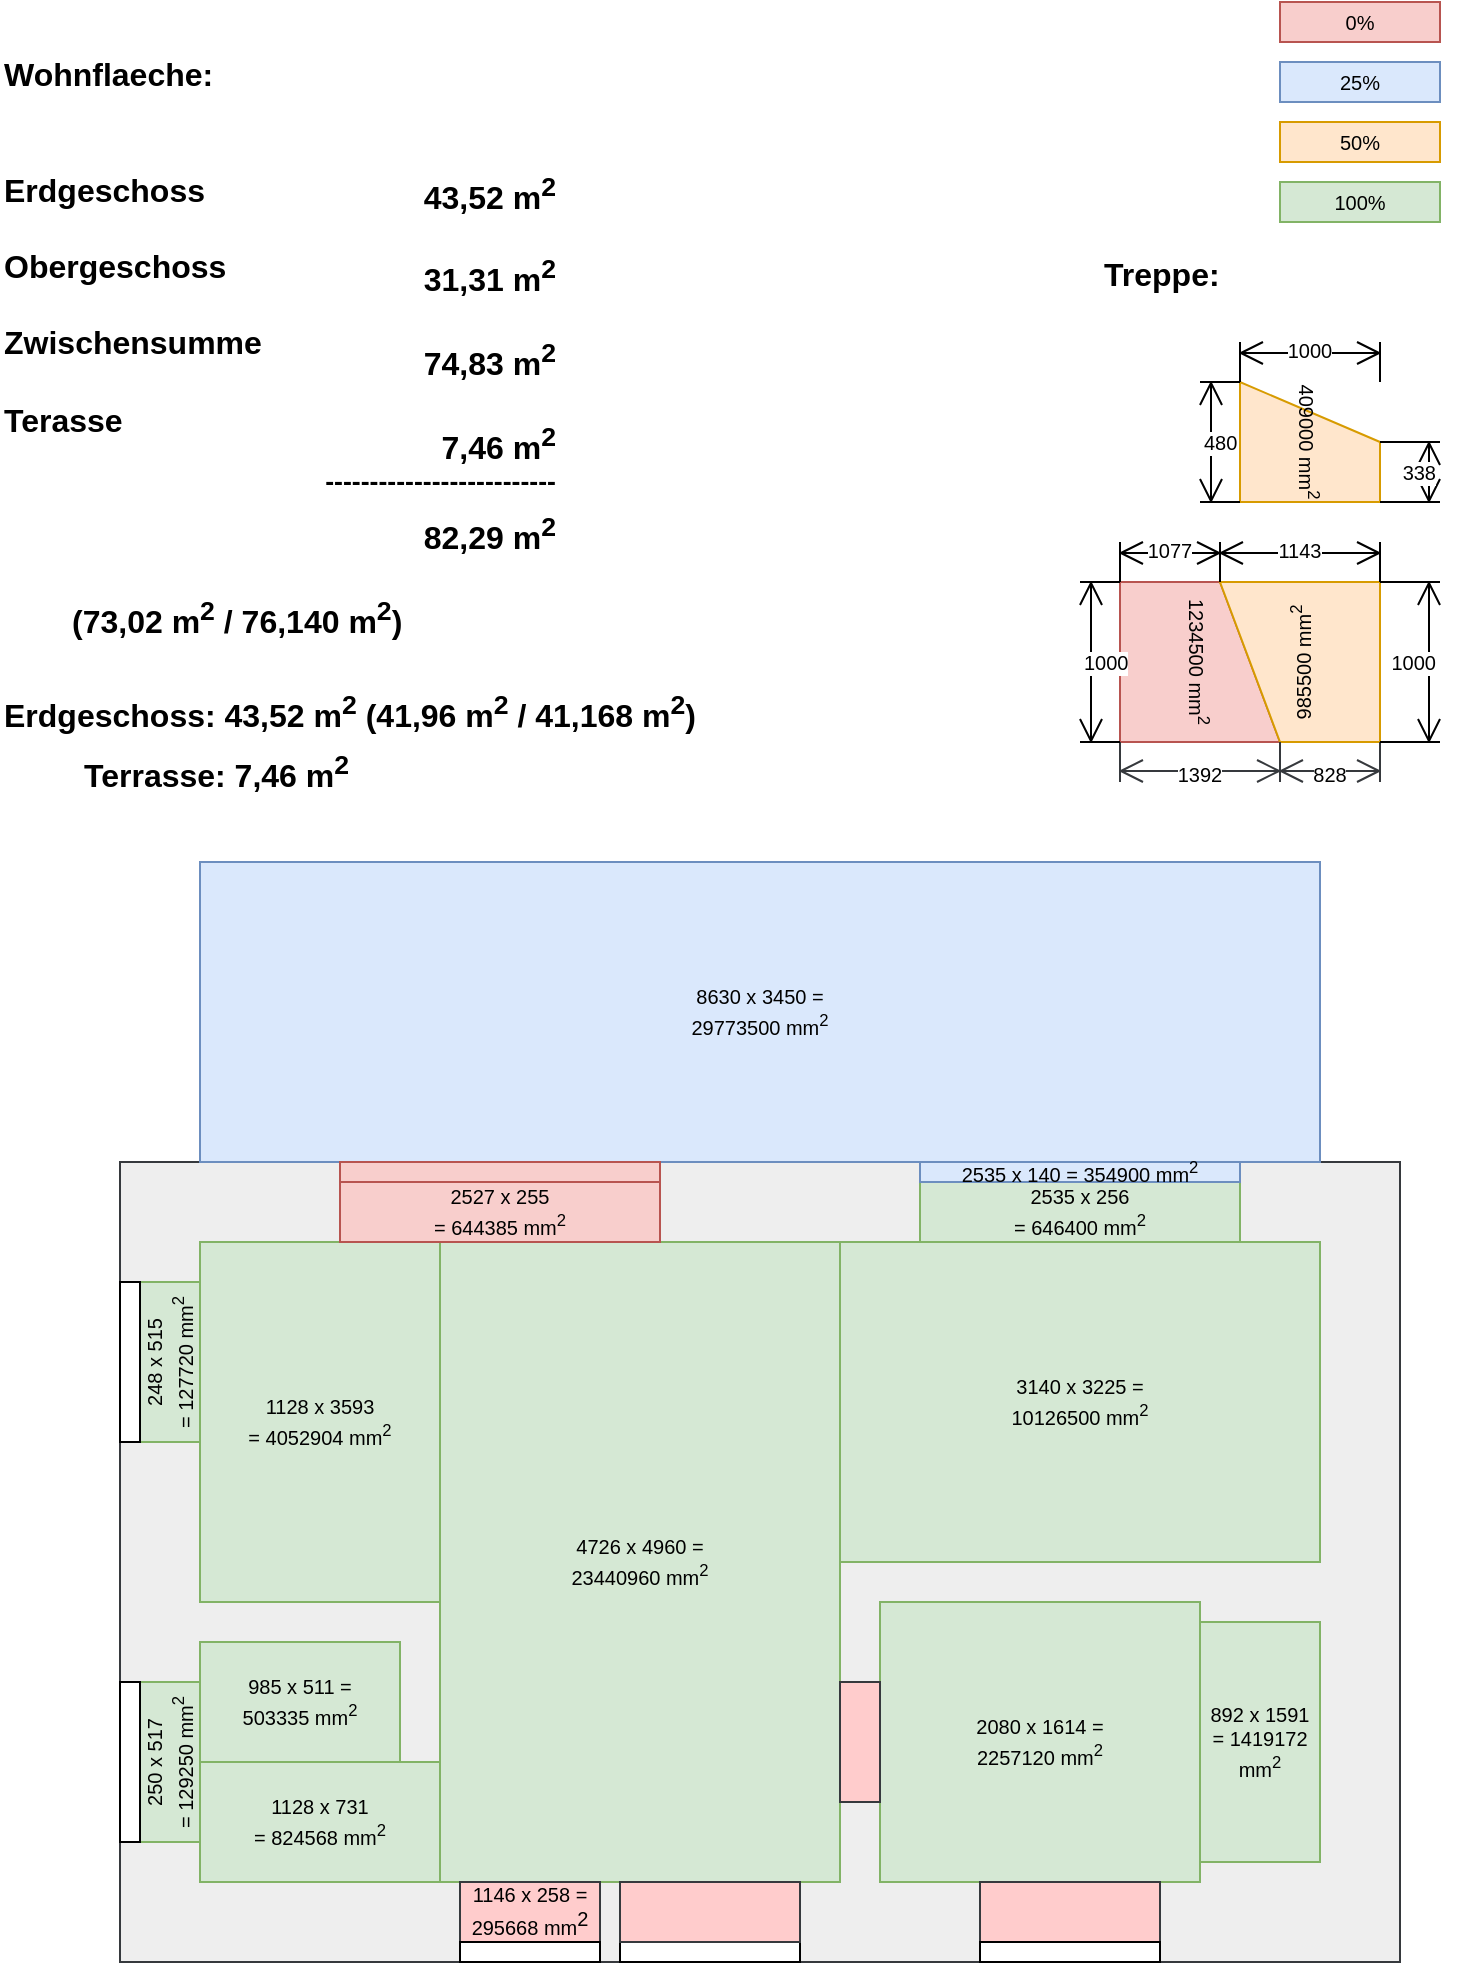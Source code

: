 <mxfile version="20.1.1" type="github" pages="2">
  <diagram id="GN6P7tGJ_L0M5nmcAcI-" name="Erdgeschoss">
    <mxGraphModel dx="981" dy="526" grid="1" gridSize="10" guides="1" tooltips="1" connect="1" arrows="1" fold="1" page="1" pageScale="1" pageWidth="827" pageHeight="1169" math="0" shadow="0">
      <root>
        <mxCell id="0" />
        <mxCell id="1" parent="0" />
        <mxCell id="lRAfi1yXEFcrCeg3eK96-1" value="" style="rounded=0;whiteSpace=wrap;html=1;fillStyle=auto;fillColor=#eeeeee;strokeColor=#36393d;" vertex="1" parent="1">
          <mxGeometry x="100" y="600" width="640" height="400" as="geometry" />
        </mxCell>
        <mxCell id="nakAse_tgmJTzeun_6DE-19" value="1128 x 3593&lt;br&gt;= 4052904 mm&lt;sup&gt;2&lt;/sup&gt;" style="rounded=0;whiteSpace=wrap;html=1;fillColor=#d5e8d4;strokeColor=#82b366;fontSize=10;" parent="1" vertex="1">
          <mxGeometry x="140" y="640" width="120" height="180" as="geometry" />
        </mxCell>
        <mxCell id="nakAse_tgmJTzeun_6DE-2" value="3140 x 3225 =&lt;br&gt;10126500 mm&lt;sup&gt;2&lt;/sup&gt;" style="rounded=0;whiteSpace=wrap;html=1;fillColor=#d5e8d4;strokeColor=#82b366;fontSize=10;" parent="1" vertex="1">
          <mxGeometry x="460" y="640" width="240" height="160" as="geometry" />
        </mxCell>
        <mxCell id="nakAse_tgmJTzeun_6DE-4" value="2080 x 1614 =&lt;br&gt;2257120 mm&lt;sup&gt;2&lt;/sup&gt;" style="rounded=0;whiteSpace=wrap;html=1;fillColor=#d5e8d4;strokeColor=#82b366;fontSize=10;" parent="1" vertex="1">
          <mxGeometry x="480" y="820" width="160" height="140" as="geometry" />
        </mxCell>
        <mxCell id="nakAse_tgmJTzeun_6DE-14" value="Erdgeschoss: 43,52 m&lt;sup&gt;2&lt;/sup&gt; (41,96 m&lt;sup&gt;2&lt;/sup&gt; / 41,168 m&lt;sup&gt;2&lt;/sup&gt;)" style="text;html=1;strokeColor=none;fillColor=none;align=left;verticalAlign=middle;whiteSpace=wrap;rounded=0;fontStyle=1;fontSize=16;" parent="1" vertex="1">
          <mxGeometry x="40" y="360" width="500" height="30" as="geometry" />
        </mxCell>
        <mxCell id="nakAse_tgmJTzeun_6DE-15" value="2535 x 256&lt;br&gt;= 646400 mm&lt;sup&gt;2&lt;/sup&gt;" style="rounded=0;whiteSpace=wrap;html=1;fillColor=#d5e8d4;strokeColor=#82b366;fontSize=10;" parent="1" vertex="1">
          <mxGeometry x="500" y="610" width="160" height="30" as="geometry" />
        </mxCell>
        <mxCell id="nakAse_tgmJTzeun_6DE-16" value="4726 x 4960 =&lt;br&gt;23440960 mm&lt;sup&gt;2&lt;/sup&gt;" style="rounded=0;whiteSpace=wrap;html=1;fillColor=#d5e8d4;strokeColor=#82b366;fontSize=10;" parent="1" vertex="1">
          <mxGeometry x="260" y="640" width="200" height="320" as="geometry" />
        </mxCell>
        <mxCell id="nakAse_tgmJTzeun_6DE-17" value="1128 x 731&lt;br&gt;= 824568 mm&lt;sup&gt;2&lt;/sup&gt;" style="rounded=0;whiteSpace=wrap;html=1;fillColor=#d5e8d4;strokeColor=#82b366;fontSize=10;" parent="1" vertex="1">
          <mxGeometry x="140" y="900" width="120" height="60" as="geometry" />
        </mxCell>
        <mxCell id="nakAse_tgmJTzeun_6DE-18" value="985 x 511 =&lt;br&gt;503335 mm&lt;sup&gt;2&lt;/sup&gt;" style="rounded=0;whiteSpace=wrap;html=1;fillColor=#d5e8d4;strokeColor=#82b366;fontSize=10;" parent="1" vertex="1">
          <mxGeometry x="140" y="840" width="100" height="60" as="geometry" />
        </mxCell>
        <mxCell id="nakAse_tgmJTzeun_6DE-20" value="248 x 515&lt;br&gt;= 127720 mm&lt;sup&gt;2&lt;/sup&gt;" style="rounded=0;whiteSpace=wrap;html=1;fillColor=#d5e8d4;strokeColor=#82b366;fontSize=10;horizontal=0;" parent="1" vertex="1">
          <mxGeometry x="110" y="660" width="30" height="80" as="geometry" />
        </mxCell>
        <mxCell id="nakAse_tgmJTzeun_6DE-21" value="250 x 517&lt;br&gt;= 129250 mm&lt;sup&gt;2&lt;/sup&gt;" style="rounded=0;whiteSpace=wrap;html=1;fillColor=#d5e8d4;strokeColor=#82b366;fontSize=10;horizontal=0;" parent="1" vertex="1">
          <mxGeometry x="110" y="860" width="30" height="80" as="geometry" />
        </mxCell>
        <mxCell id="nakAse_tgmJTzeun_6DE-22" value="2527 x 255&lt;br&gt;= 644385 mm&lt;sup&gt;2&lt;/sup&gt;" style="rounded=0;whiteSpace=wrap;html=1;fillColor=#f8cecc;strokeColor=#b85450;fontSize=10;" parent="1" vertex="1">
          <mxGeometry x="210" y="610" width="160" height="30" as="geometry" />
        </mxCell>
        <mxCell id="nakAse_tgmJTzeun_6DE-23" value="892 x 1591&lt;br&gt;= 1419172 mm&lt;sup&gt;2&lt;/sup&gt;" style="rounded=0;whiteSpace=wrap;html=1;fillColor=#d5e8d4;strokeColor=#82b366;fontSize=10;" parent="1" vertex="1">
          <mxGeometry x="640" y="830" width="60" height="120" as="geometry" />
        </mxCell>
        <mxCell id="Ix563AFV0KWOiRUrgnIv-1" value="&lt;div&gt;Wohnflaeche:&lt;/div&gt;&lt;div&gt;&lt;br&gt;&lt;/div&gt;&lt;div&gt;&lt;br&gt;&lt;/div&gt;&lt;div&gt;Erdgeschoss&lt;/div&gt;&lt;div&gt;&lt;br&gt;&lt;/div&gt;&lt;div&gt;Obergeschoss&lt;/div&gt;&lt;div&gt;&lt;br&gt;&lt;/div&gt;&lt;div&gt;Zwischensumme&lt;br&gt;&lt;/div&gt;&lt;div&gt;&lt;br&gt;&lt;/div&gt;&lt;div&gt;Terasse&lt;br&gt;&lt;/div&gt;" style="text;html=1;strokeColor=none;fillColor=none;align=left;verticalAlign=top;whiteSpace=wrap;rounded=0;fontStyle=1;fontSize=16;" parent="1" vertex="1">
          <mxGeometry x="40" y="40" width="120" height="30" as="geometry" />
        </mxCell>
        <mxCell id="Ix563AFV0KWOiRUrgnIv-2" value="&lt;div&gt;&amp;nbsp;&lt;/div&gt;&lt;div&gt;&lt;br&gt;&lt;/div&gt;&lt;div&gt;&lt;br&gt;&lt;/div&gt;&lt;div&gt;43,52 m&lt;sup&gt;2&lt;/sup&gt;&lt;/div&gt;&lt;div&gt;&lt;br&gt;&lt;/div&gt;&lt;div&gt;31,31 m&lt;sup&gt;2&lt;/sup&gt;&lt;/div&gt;&lt;div&gt;&lt;br&gt;&lt;/div&gt;&lt;div&gt;&amp;nbsp;&amp;nbsp;&amp;nbsp;&amp;nbsp;&amp;nbsp;&amp;nbsp;&amp;nbsp;&amp;nbsp; 74,83 m&lt;sup&gt;2&lt;/sup&gt;&lt;/div&gt;&lt;div&gt;&lt;br&gt;&lt;/div&gt;&lt;div&gt;7,46 m&lt;sup&gt;2&lt;/sup&gt;&lt;/div&gt;&lt;div&gt;&lt;sup&gt;--------------------------&lt;/sup&gt;&lt;/div&gt;&lt;div&gt;82,29 m&lt;sup&gt;2&lt;/sup&gt;&lt;/div&gt;" style="text;html=1;strokeColor=none;fillColor=none;align=right;verticalAlign=top;whiteSpace=wrap;rounded=0;fontStyle=1;fontSize=16;" parent="1" vertex="1">
          <mxGeometry x="200" y="40" width="120" height="30" as="geometry" />
        </mxCell>
        <mxCell id="qMMao5JCLtYxsv-LrRwp-1" value="(73,02 m&lt;sup&gt;2&lt;/sup&gt; / 76,140 m&lt;sup&gt;2&lt;/sup&gt;)" style="text;html=1;strokeColor=none;fillColor=none;align=left;verticalAlign=top;whiteSpace=wrap;rounded=0;fontStyle=1;fontSize=16;" parent="1" vertex="1">
          <mxGeometry x="74" y="310" width="186" height="30" as="geometry" />
        </mxCell>
        <mxCell id="ARDp2E81A1LfyiljsvnZ-1" value="" style="rounded=0;whiteSpace=wrap;html=1;fillColor=#ffcccc;strokeColor=#36393d;fillStyle=auto;" vertex="1" parent="1">
          <mxGeometry x="460" y="860" width="20" height="60" as="geometry" />
        </mxCell>
        <mxCell id="okBXYjS1Dwwmms0KUjEk-1" value="Terrasse: 7,46 m&lt;sup&gt;2&lt;/sup&gt;" style="text;html=1;strokeColor=none;fillColor=none;align=left;verticalAlign=middle;whiteSpace=wrap;rounded=0;fontStyle=1;fontSize=16;" vertex="1" parent="1">
          <mxGeometry x="80" y="390" width="280" height="30" as="geometry" />
        </mxCell>
        <mxCell id="okBXYjS1Dwwmms0KUjEk-2" value="8630 x 3450 =&lt;br&gt;&lt;div&gt;29773500 mm&lt;sup&gt;2&lt;/sup&gt;&lt;/div&gt;" style="rounded=0;whiteSpace=wrap;html=1;fillColor=#dae8fc;strokeColor=#6c8ebf;fontSize=10;fillStyle=auto;" vertex="1" parent="1">
          <mxGeometry x="140" y="450" width="560" height="150" as="geometry" />
        </mxCell>
        <mxCell id="okBXYjS1Dwwmms0KUjEk-3" value="1146 x 258 = 295668 mm&lt;sup style=&quot;font-size: 10px;&quot;&gt;2&lt;/sup&gt;" style="rounded=0;whiteSpace=wrap;html=1;fillColor=#ffcccc;strokeColor=#36393d;fillStyle=auto;fontSize=10;" vertex="1" parent="1">
          <mxGeometry x="270" y="960" width="70" height="30" as="geometry" />
        </mxCell>
        <mxCell id="Zhk-bs2KnLwKP7PMCgko-1" value="" style="rounded=0;whiteSpace=wrap;html=1;fillColor=#f8cecc;strokeColor=#b85450;" vertex="1" parent="1">
          <mxGeometry x="210" y="600" width="160" height="10" as="geometry" />
        </mxCell>
        <mxCell id="Zhk-bs2KnLwKP7PMCgko-2" value="&lt;font style=&quot;font-size: 10px;&quot;&gt;2535 x 140 = 354900 mm&lt;sup&gt;2&lt;/sup&gt;&lt;/font&gt; " style="rounded=0;whiteSpace=wrap;html=1;fillColor=#dae8fc;strokeColor=#6c8ebf;" vertex="1" parent="1">
          <mxGeometry x="500" y="600" width="160" height="10" as="geometry" />
        </mxCell>
        <mxCell id="Zhk-bs2KnLwKP7PMCgko-3" value="" style="rounded=0;whiteSpace=wrap;html=1;" vertex="1" parent="1">
          <mxGeometry x="270" y="990" width="70" height="10" as="geometry" />
        </mxCell>
        <mxCell id="Zhk-bs2KnLwKP7PMCgko-4" value="" style="rounded=0;whiteSpace=wrap;html=1;fillColor=#ffcccc;strokeColor=#36393d;fillStyle=auto;" vertex="1" parent="1">
          <mxGeometry x="530" y="960" width="90" height="30" as="geometry" />
        </mxCell>
        <mxCell id="Zhk-bs2KnLwKP7PMCgko-5" value="" style="rounded=0;whiteSpace=wrap;html=1;" vertex="1" parent="1">
          <mxGeometry x="530" y="990" width="90" height="10" as="geometry" />
        </mxCell>
        <mxCell id="Zhk-bs2KnLwKP7PMCgko-6" value="" style="rounded=0;whiteSpace=wrap;html=1;" vertex="1" parent="1">
          <mxGeometry x="100" y="860" width="10" height="80" as="geometry" />
        </mxCell>
        <mxCell id="Zhk-bs2KnLwKP7PMCgko-7" value="" style="rounded=0;whiteSpace=wrap;html=1;" vertex="1" parent="1">
          <mxGeometry x="100" y="660" width="10" height="80" as="geometry" />
        </mxCell>
        <mxCell id="Zhk-bs2KnLwKP7PMCgko-8" value="" style="rounded=0;whiteSpace=wrap;html=1;" vertex="1" parent="1">
          <mxGeometry x="350" y="990" width="90" height="10" as="geometry" />
        </mxCell>
        <mxCell id="Zhk-bs2KnLwKP7PMCgko-9" value="" style="rounded=0;whiteSpace=wrap;html=1;fillColor=#ffcccc;strokeColor=#36393d;fillStyle=auto;" vertex="1" parent="1">
          <mxGeometry x="350" y="960" width="90" height="30" as="geometry" />
        </mxCell>
        <mxCell id="pkgNr8Qh4Z1lOOaoO-3F-2" value="1234500 mm&lt;sup&gt;2&lt;/sup&gt;" style="shape=manualInput;whiteSpace=wrap;html=1;fillStyle=auto;fontSize=10;fillColor=#f8cecc;rotation=90;strokeColor=#b85450;horizontal=1;" vertex="1" parent="1">
          <mxGeometry x="600" y="310" width="80" height="80" as="geometry" />
        </mxCell>
        <mxCell id="pkgNr8Qh4Z1lOOaoO-3F-3" value="985500 mm&lt;sup&gt;2&lt;/sup&gt;" style="shape=manualInput;whiteSpace=wrap;html=1;fillStyle=auto;fontSize=10;fillColor=#ffe6cc;rotation=-90;strokeColor=#d79b00;horizontal=1;" vertex="1" parent="1">
          <mxGeometry x="650" y="310" width="80" height="80" as="geometry" />
        </mxCell>
        <mxCell id="pkgNr8Qh4Z1lOOaoO-3F-5" value="&lt;div&gt;409000 mm&lt;sup&gt;2&lt;/sup&gt;&lt;/div&gt;" style="shape=manualInput;whiteSpace=wrap;html=1;fillStyle=auto;fontSize=10;fillColor=#ffe6cc;rotation=-180;flipV=1;strokeColor=#d79b00;horizontal=0;" vertex="1" parent="1">
          <mxGeometry x="660" y="210" width="70" height="60" as="geometry" />
        </mxCell>
        <mxCell id="pkgNr8Qh4Z1lOOaoO-3F-6" value="1392" style="shape=dimension;whiteSpace=wrap;html=1;align=center;points=[];verticalAlign=bottom;spacingBottom=-5;labelBackgroundColor=#ffffff;fillStyle=auto;fontSize=10;fillColor=#ffcccc;strokeColor=#36393d;" vertex="1" parent="1">
          <mxGeometry x="600" y="390" width="80" height="20" as="geometry" />
        </mxCell>
        <mxCell id="pkgNr8Qh4Z1lOOaoO-3F-7" value="1077" style="shape=dimension;direction=west;whiteSpace=wrap;html=1;align=center;points=[];verticalAlign=top;spacingTop=-8;labelBackgroundColor=#ffffff;fillStyle=auto;fontSize=10;fillColor=default;" vertex="1" parent="1">
          <mxGeometry x="600" y="290" width="50" height="20" as="geometry" />
        </mxCell>
        <mxCell id="pkgNr8Qh4Z1lOOaoO-3F-8" value="828" style="shape=dimension;whiteSpace=wrap;html=1;align=center;points=[];verticalAlign=bottom;spacingBottom=-5;labelBackgroundColor=#ffffff;fillStyle=auto;fontSize=10;fillColor=#ffcccc;strokeColor=#36393d;" vertex="1" parent="1">
          <mxGeometry x="680" y="390" width="50" height="20" as="geometry" />
        </mxCell>
        <mxCell id="pkgNr8Qh4Z1lOOaoO-3F-9" value="338" style="shape=dimension;direction=north;whiteSpace=wrap;html=1;align=right;points=[];verticalAlign=middle;labelBackgroundColor=#ffffff;fillStyle=auto;fontSize=10;fillColor=default;" vertex="1" parent="1">
          <mxGeometry x="730" y="240" width="30" height="30" as="geometry" />
        </mxCell>
        <mxCell id="pkgNr8Qh4Z1lOOaoO-3F-10" value="1000" style="shape=dimension;direction=south;whiteSpace=wrap;html=1;align=left;points=[];verticalAlign=middle;labelBackgroundColor=#ffffff;fillStyle=auto;fontSize=10;fillColor=default;" vertex="1" parent="1">
          <mxGeometry x="580" y="310" width="20" height="80" as="geometry" />
        </mxCell>
        <mxCell id="pkgNr8Qh4Z1lOOaoO-3F-11" value="480" style="shape=dimension;direction=south;whiteSpace=wrap;html=1;align=left;points=[];verticalAlign=middle;labelBackgroundColor=#ffffff;fillStyle=auto;fontSize=10;fillColor=default;" vertex="1" parent="1">
          <mxGeometry x="640" y="210" width="20" height="60" as="geometry" />
        </mxCell>
        <mxCell id="pkgNr8Qh4Z1lOOaoO-3F-12" value="1000" style="shape=dimension;direction=west;whiteSpace=wrap;html=1;align=center;points=[];verticalAlign=top;spacingTop=-8;labelBackgroundColor=#ffffff;fillStyle=auto;fontSize=10;fillColor=default;" vertex="1" parent="1">
          <mxGeometry x="660" y="190" width="70" height="20" as="geometry" />
        </mxCell>
        <mxCell id="pkgNr8Qh4Z1lOOaoO-3F-13" value="1000" style="shape=dimension;direction=north;whiteSpace=wrap;html=1;align=right;points=[];verticalAlign=middle;labelBackgroundColor=#ffffff;fillStyle=auto;fontSize=10;fillColor=default;" vertex="1" parent="1">
          <mxGeometry x="730" y="310" width="30" height="80" as="geometry" />
        </mxCell>
        <mxCell id="pkgNr8Qh4Z1lOOaoO-3F-14" value="1143" style="shape=dimension;direction=west;whiteSpace=wrap;html=1;align=center;points=[];verticalAlign=top;spacingTop=-8;labelBackgroundColor=#ffffff;fillStyle=auto;fontSize=10;fillColor=default;" vertex="1" parent="1">
          <mxGeometry x="650" y="290" width="80" height="20" as="geometry" />
        </mxCell>
        <mxCell id="pkgNr8Qh4Z1lOOaoO-3F-15" value="Treppe:" style="text;html=1;strokeColor=none;fillColor=none;align=left;verticalAlign=top;whiteSpace=wrap;rounded=0;fontStyle=1;fontSize=16;" vertex="1" parent="1">
          <mxGeometry x="590" y="140" width="186" height="30" as="geometry" />
        </mxCell>
        <mxCell id="pkgNr8Qh4Z1lOOaoO-3F-16" value="0%" style="rounded=0;whiteSpace=wrap;html=1;fillColor=#f8cecc;strokeColor=#b85450;fontSize=10;" vertex="1" parent="1">
          <mxGeometry x="680" y="20" width="80" height="20" as="geometry" />
        </mxCell>
        <mxCell id="pkgNr8Qh4Z1lOOaoO-3F-18" value="100%" style="rounded=0;whiteSpace=wrap;html=1;fillColor=#d5e8d4;strokeColor=#82b366;fontSize=10;" vertex="1" parent="1">
          <mxGeometry x="680" y="110" width="80" height="20" as="geometry" />
        </mxCell>
        <mxCell id="pkgNr8Qh4Z1lOOaoO-3F-19" value="50%" style="rounded=0;whiteSpace=wrap;html=1;fillColor=#ffe6cc;strokeColor=#d79b00;fontSize=10;" vertex="1" parent="1">
          <mxGeometry x="680" y="80" width="80" height="20" as="geometry" />
        </mxCell>
        <mxCell id="pkgNr8Qh4Z1lOOaoO-3F-20" value="25%" style="rounded=0;whiteSpace=wrap;html=1;fillColor=#dae8fc;strokeColor=#6c8ebf;fontSize=10;" vertex="1" parent="1">
          <mxGeometry x="680" y="50" width="80" height="20" as="geometry" />
        </mxCell>
      </root>
    </mxGraphModel>
  </diagram>
  <diagram name="Obergeschoss" id="88U8kige3ty0zhyT-K5h">
    <mxGraphModel dx="1185" dy="635" grid="1" gridSize="10" guides="1" tooltips="1" connect="1" arrows="1" fold="1" page="1" pageScale="1" pageWidth="827" pageHeight="1169" math="0" shadow="0">
      <root>
        <mxCell id="dkQlxAO3vUwvlzerJfMj-0" />
        <mxCell id="dkQlxAO3vUwvlzerJfMj-1" parent="dkQlxAO3vUwvlzerJfMj-0" />
        <mxCell id="uho8HYjAd-tPWLUWSc0o-0" value="" style="rounded=0;whiteSpace=wrap;html=1;fillStyle=auto;fillColor=#eeeeee;strokeColor=#36393d;" vertex="1" parent="dkQlxAO3vUwvlzerJfMj-1">
          <mxGeometry x="100" y="110" width="520" height="840" as="geometry" />
        </mxCell>
        <mxCell id="dkQlxAO3vUwvlzerJfMj-2" value="Obergeschoss: 31,31 m&lt;sup&gt;2&lt;/sup&gt; (31,06 m&lt;sup&gt;2&lt;/sup&gt; / 34,972 m&lt;sup&gt;2&lt;/sup&gt;)" style="text;html=1;strokeColor=none;fillColor=none;align=left;verticalAlign=middle;whiteSpace=wrap;rounded=0;fontStyle=1;fontSize=16;" vertex="1" parent="dkQlxAO3vUwvlzerJfMj-1">
          <mxGeometry x="40" y="40" width="370" height="30" as="geometry" />
        </mxCell>
        <mxCell id="dkQlxAO3vUwvlzerJfMj-5" value="265 x 2527&lt;br&gt;= 669655 mm&lt;sup&gt;2&lt;/sup&gt;" style="rounded=0;whiteSpace=wrap;html=1;fillColor=#d5e8d4;strokeColor=#82b366;fontSize=10;horizontal=0;" vertex="1" parent="dkQlxAO3vUwvlzerJfMj-1">
          <mxGeometry x="580" y="690" width="30" height="160" as="geometry" />
        </mxCell>
        <mxCell id="dkQlxAO3vUwvlzerJfMj-7" value="1734 X 3987 =&lt;br&gt;6913458 mm&lt;sup&gt;2&lt;/sup&gt;" style="rounded=0;whiteSpace=wrap;html=1;fillColor=#ffe6cc;strokeColor=#d79b00;fontSize=10;" vertex="1" parent="dkQlxAO3vUwvlzerJfMj-1">
          <mxGeometry x="220" y="630" width="160" height="280" as="geometry" />
        </mxCell>
        <mxCell id="dkQlxAO3vUwvlzerJfMj-8" value="2807 x 3987 =&lt;br&gt;11191509 mm&lt;sup&gt;2&lt;/sup&gt;" style="rounded=0;whiteSpace=wrap;html=1;fillColor=#d5e8d4;strokeColor=#82b366;fontSize=10;" vertex="1" parent="dkQlxAO3vUwvlzerJfMj-1">
          <mxGeometry x="380" y="630" width="200" height="280" as="geometry" />
        </mxCell>
        <mxCell id="dkQlxAO3vUwvlzerJfMj-9" value="2582025&lt;br&gt;+ 84127700&lt;br&gt;+ 127500&lt;br&gt;+ 661374&lt;br&gt;+ 755604&lt;br&gt;+ 1863000&lt;br&gt;+ 202293&lt;br&gt;+ 1384137&lt;br&gt;+ 3456729&lt;br&gt;+ 11191509&lt;br&gt;+ 669655&lt;br&gt;&lt;div&gt;=&amp;nbsp; 31311526 (mm&lt;sup&gt;2&lt;/sup&gt;)&lt;br&gt;&lt;/div&gt;&lt;br&gt;&lt;br&gt;= 31,31 (m&lt;sup&gt;2&lt;/sup&gt;)" style="text;html=1;strokeColor=none;fillColor=none;align=right;verticalAlign=middle;whiteSpace=wrap;rounded=0;fontSize=10;fontColor=none;" vertex="1" parent="dkQlxAO3vUwvlzerJfMj-1">
          <mxGeometry x="646" y="380" width="100" height="40" as="geometry" />
        </mxCell>
        <mxCell id="dkQlxAO3vUwvlzerJfMj-11" value="&lt;div&gt;431 x 2985 =&lt;br&gt;1286535 mm&lt;sup&gt;2&lt;/sup&gt;&lt;br&gt;&lt;/div&gt;" style="rounded=0;whiteSpace=wrap;html=1;fillColor=#f8cecc;strokeColor=#b85450;fontSize=10;" vertex="1" parent="dkQlxAO3vUwvlzerJfMj-1">
          <mxGeometry x="140" y="150" width="80" height="250" as="geometry" />
        </mxCell>
        <mxCell id="dkQlxAO3vUwvlzerJfMj-12" value="261 x 2534&lt;br&gt;= 661374 mm&lt;sup&gt;2&lt;/sup&gt;" style="rounded=0;whiteSpace=wrap;html=1;fillColor=#d5e8d4;strokeColor=#82b366;fontSize=10;horizontal=0;" vertex="1" parent="dkQlxAO3vUwvlzerJfMj-1">
          <mxGeometry x="579" y="210" width="31" height="160" as="geometry" />
        </mxCell>
        <mxCell id="dkQlxAO3vUwvlzerJfMj-14" value="1730 X 2985 =&lt;br&gt;5164050 mm&lt;sup&gt;2&lt;/sup&gt;" style="rounded=0;whiteSpace=wrap;html=1;fillColor=#ffe6cc;strokeColor=#d79b00;fontSize=10;" vertex="1" parent="dkQlxAO3vUwvlzerJfMj-1">
          <mxGeometry x="220" y="150" width="160" height="250" as="geometry" />
        </mxCell>
        <mxCell id="dkQlxAO3vUwvlzerJfMj-15" value="2820 x 2985 =&lt;br&gt;8417700 mm&lt;sup&gt;2&lt;/sup&gt;" style="rounded=0;whiteSpace=wrap;html=1;fillColor=#d5e8d4;strokeColor=#82b366;fontSize=10;" vertex="1" parent="dkQlxAO3vUwvlzerJfMj-1">
          <mxGeometry x="380" y="150" width="200" height="250" as="geometry" />
        </mxCell>
        <mxCell id="dkQlxAO3vUwvlzerJfMj-17" value="1080 x 1725 =&lt;br&gt;1863000 (mm&lt;sup&gt;2&lt;/sup&gt;)" style="rounded=0;whiteSpace=wrap;html=1;fillColor=#d5e8d4;strokeColor=#82b366;fontSize=10;" vertex="1" parent="dkQlxAO3vUwvlzerJfMj-1">
          <mxGeometry x="320" y="420" width="80" height="190" as="geometry" />
        </mxCell>
        <mxCell id="dkQlxAO3vUwvlzerJfMj-19" value="1361 x 1017 =&lt;br&gt;1384137 mm&lt;sup&gt;2&lt;/sup&gt;" style="rounded=0;whiteSpace=wrap;html=1;fillColor=#d5e8d4;strokeColor=#82b366;fontSize=10;" vertex="1" parent="dkQlxAO3vUwvlzerJfMj-1">
          <mxGeometry x="420" y="510" width="160" height="100" as="geometry" />
        </mxCell>
        <mxCell id="dkQlxAO3vUwvlzerJfMj-20" value="1183 x 171 =&lt;br&gt;202293 mm&lt;sup&gt;2&lt;/sup&gt;" style="rounded=0;whiteSpace=wrap;html=1;fillColor=#d5e8d4;strokeColor=#82b366;fontSize=10;" vertex="1" parent="dkQlxAO3vUwvlzerJfMj-1">
          <mxGeometry x="420" y="480" width="130" height="30" as="geometry" />
        </mxCell>
        <mxCell id="dkQlxAO3vUwvlzerJfMj-21" value="265 x 760" style="rounded=0;whiteSpace=wrap;html=1;fillColor=#f8cecc;strokeColor=#b85450;fontSize=10;horizontal=0;" vertex="1" parent="dkQlxAO3vUwvlzerJfMj-1">
          <mxGeometry x="580" y="540" width="30" height="60" as="geometry" />
        </mxCell>
        <mxCell id="dkQlxAO3vUwvlzerJfMj-31" value="1359 x 556 =&lt;br&gt;755604 mm&lt;sup&gt;2&lt;/sup&gt;" style="rounded=0;whiteSpace=wrap;html=1;fillColor=#d5e8d4;strokeColor=#82b366;fontSize=10;" vertex="1" parent="dkQlxAO3vUwvlzerJfMj-1">
          <mxGeometry x="420" y="400" width="160" height="60" as="geometry" />
        </mxCell>
        <mxCell id="dkQlxAO3vUwvlzerJfMj-34" value="510 x 250 =&lt;br&gt;127500 mm&lt;sup&gt;2&lt;/sup&gt;" style="rounded=0;whiteSpace=wrap;html=1;fillColor=#d5e8d4;strokeColor=#82b366;fontSize=10;" vertex="1" parent="dkQlxAO3vUwvlzerJfMj-1">
          <mxGeometry x="470" y="120" width="80" height="30" as="geometry" />
        </mxCell>
        <mxCell id="dkQlxAO3vUwvlzerJfMj-44" value="WC: 1,586 (1,612)" style="text;html=1;strokeColor=none;fillColor=none;align=right;verticalAlign=middle;whiteSpace=wrap;rounded=0;fontSize=10;fontColor=none;" vertex="1" parent="dkQlxAO3vUwvlzerJfMj-1">
          <mxGeometry x="676" y="510" width="100" height="40" as="geometry" />
        </mxCell>
        <mxCell id="dkQlxAO3vUwvlzerJfMj-45" value="Flur: 1,863 (1,867)" style="text;html=1;strokeColor=none;fillColor=none;align=right;verticalAlign=middle;whiteSpace=wrap;rounded=0;fontSize=10;fontColor=none;" vertex="1" parent="dkQlxAO3vUwvlzerJfMj-1">
          <mxGeometry x="30" y="630" width="100" height="40" as="geometry" />
        </mxCell>
        <mxCell id="dkQlxAO3vUwvlzerJfMj-46" value="Schlafen: 15,318 (17,543)" style="text;html=1;strokeColor=none;fillColor=none;align=right;verticalAlign=middle;whiteSpace=wrap;rounded=0;fontSize=10;fontColor=none;" vertex="1" parent="dkQlxAO3vUwvlzerJfMj-1">
          <mxGeometry x="616" y="740" width="160" height="40" as="geometry" />
        </mxCell>
        <mxCell id="dkQlxAO3vUwvlzerJfMj-47" value="Gast: 12,544 (13,951)" style="text;html=1;strokeColor=none;fillColor=none;align=right;verticalAlign=middle;whiteSpace=wrap;rounded=0;fontSize=10;fontColor=none;" vertex="1" parent="dkQlxAO3vUwvlzerJfMj-1">
          <mxGeometry x="578" y="140" width="160" height="40" as="geometry" />
        </mxCell>
        <mxCell id="dkQlxAO3vUwvlzerJfMj-51" value="&lt;div&gt;2360 x 1716 =&lt;/div&gt;&lt;div&gt;4049760 mm&lt;sup&gt;2&lt;/sup&gt;&lt;/div&gt;" style="rounded=0;whiteSpace=wrap;html=1;fillColor=#f5f5f5;strokeColor=#666666;fontSize=10;fontColor=#333333;" vertex="1" parent="dkQlxAO3vUwvlzerJfMj-1">
          <mxGeometry x="140" y="420" width="180" height="190" as="geometry" />
        </mxCell>
        <mxCell id="K5IYkaJpFIfFl92p16pp-1" value="" style="rounded=0;whiteSpace=wrap;html=1;fillColor=#ffcccc;strokeColor=#36393d;" vertex="1" parent="dkQlxAO3vUwvlzerJfMj-1">
          <mxGeometry x="330" y="610" width="60" height="20" as="geometry" />
        </mxCell>
        <mxCell id="K5IYkaJpFIfFl92p16pp-2" value="" style="rounded=0;whiteSpace=wrap;html=1;fillColor=#ffcccc;strokeColor=#36393d;" vertex="1" parent="dkQlxAO3vUwvlzerJfMj-1">
          <mxGeometry x="330" y="400" width="60" height="20" as="geometry" />
        </mxCell>
        <mxCell id="K5IYkaJpFIfFl92p16pp-3" value="" style="rounded=0;whiteSpace=wrap;html=1;fillColor=#ffcccc;strokeColor=#36393d;" vertex="1" parent="dkQlxAO3vUwvlzerJfMj-1">
          <mxGeometry x="400" y="540" width="20" height="60" as="geometry" />
        </mxCell>
        <mxCell id="U4gVO1gv-Yb4SQsHjbrp-0" value="&lt;div&gt;414 x 3987 =&lt;br&gt;1650618 mm&lt;sup&gt;2&lt;/sup&gt;&lt;br&gt;&lt;/div&gt;" style="rounded=0;whiteSpace=wrap;html=1;fillColor=#f8cecc;strokeColor=#b85450;fontSize=10;" vertex="1" parent="dkQlxAO3vUwvlzerJfMj-1">
          <mxGeometry x="139" y="630" width="81" height="280" as="geometry" />
        </mxCell>
        <mxCell id="uho8HYjAd-tPWLUWSc0o-1" value="" style="rounded=0;whiteSpace=wrap;html=1;" vertex="1" parent="dkQlxAO3vUwvlzerJfMj-1">
          <mxGeometry x="470" y="110" width="80" height="10" as="geometry" />
        </mxCell>
        <mxCell id="uho8HYjAd-tPWLUWSc0o-2" value="" style="rounded=0;whiteSpace=wrap;html=1;" vertex="1" parent="dkQlxAO3vUwvlzerJfMj-1">
          <mxGeometry x="610" y="210" width="10" height="160" as="geometry" />
        </mxCell>
        <mxCell id="uho8HYjAd-tPWLUWSc0o-3" value="" style="rounded=0;whiteSpace=wrap;html=1;" vertex="1" parent="dkQlxAO3vUwvlzerJfMj-1">
          <mxGeometry x="610" y="540" width="10" height="60" as="geometry" />
        </mxCell>
        <mxCell id="uho8HYjAd-tPWLUWSc0o-4" value="" style="rounded=0;whiteSpace=wrap;html=1;" vertex="1" parent="dkQlxAO3vUwvlzerJfMj-1">
          <mxGeometry x="610" y="690" width="10" height="160" as="geometry" />
        </mxCell>
      </root>
    </mxGraphModel>
  </diagram>
</mxfile>
